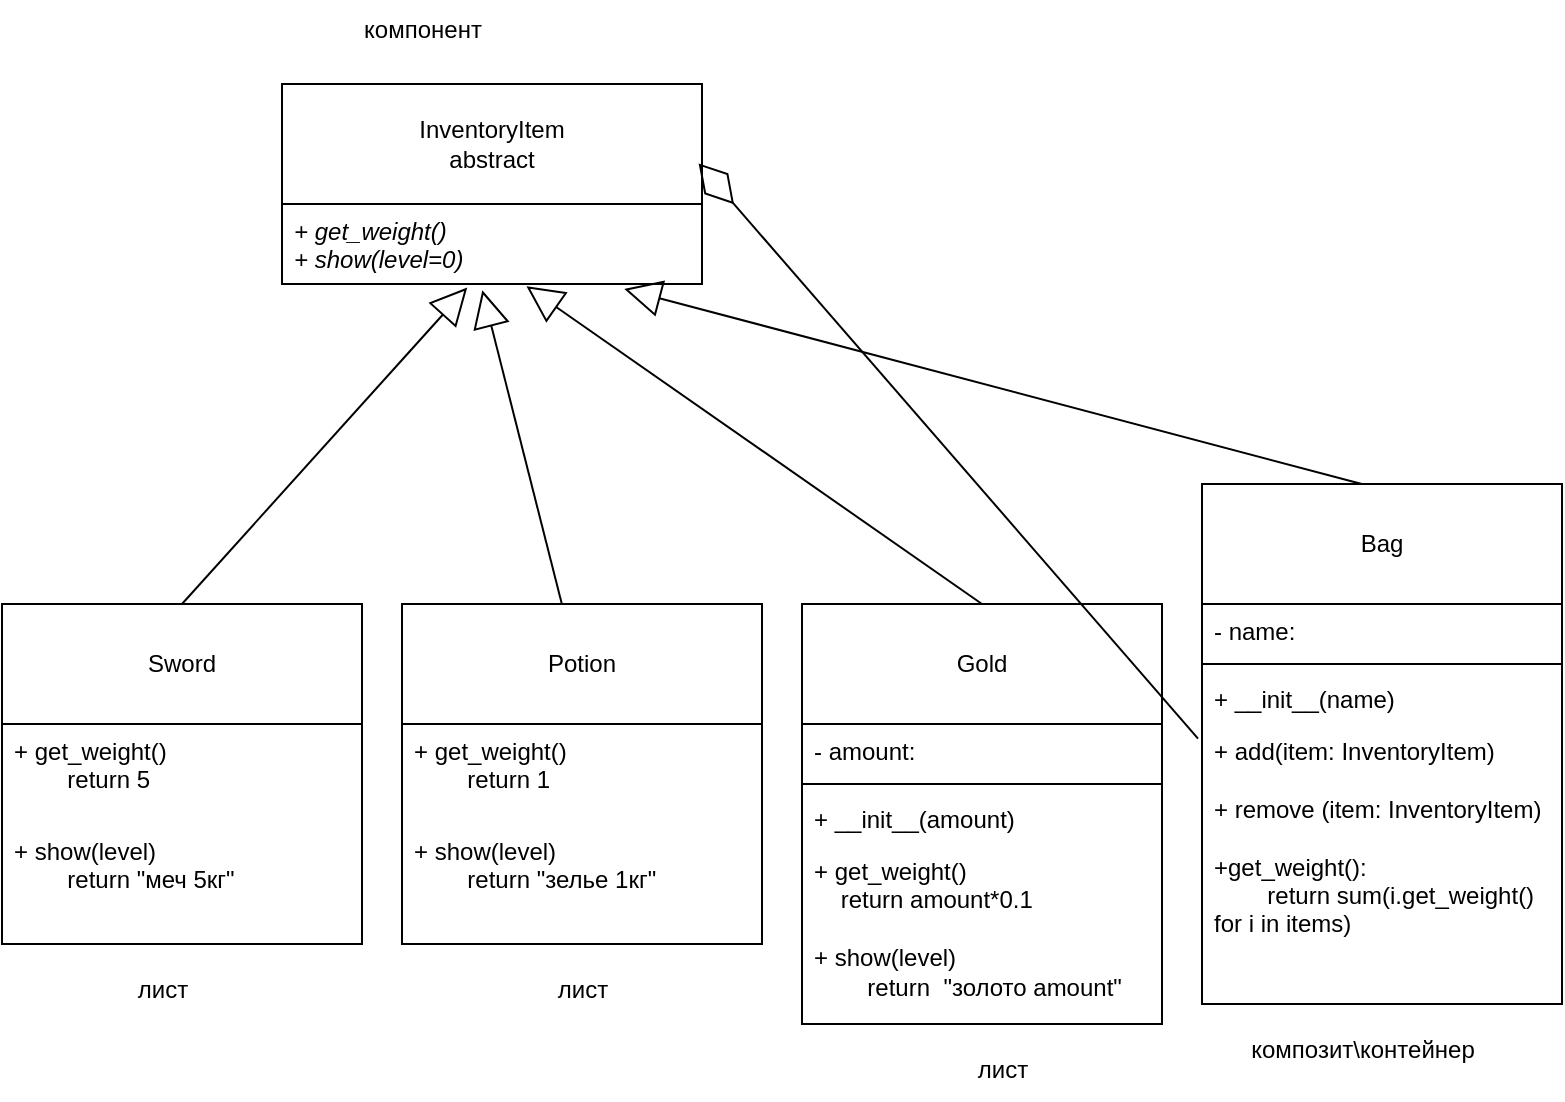 <mxfile version="28.1.2">
  <diagram name="Page-1" id="aV0Rdxmjq9Eto4TTWnD5">
    <mxGraphModel dx="874" dy="945" grid="1" gridSize="10" guides="1" tooltips="1" connect="1" arrows="1" fold="1" page="1" pageScale="1" pageWidth="850" pageHeight="1100" math="0" shadow="0">
      <root>
        <mxCell id="0" />
        <mxCell id="1" parent="0" />
        <mxCell id="NT1FDlse4rtqjYZZyedm-1" value="&lt;div&gt;InventoryItem&lt;/div&gt;&lt;div&gt;abstract&lt;/div&gt;" style="swimlane;fontStyle=0;childLayout=stackLayout;horizontal=1;startSize=60;fillColor=none;horizontalStack=0;resizeParent=1;resizeParentMax=0;resizeLast=0;collapsible=1;marginBottom=0;whiteSpace=wrap;html=1;" vertex="1" parent="1">
          <mxGeometry x="210" y="190" width="210" height="100" as="geometry" />
        </mxCell>
        <mxCell id="NT1FDlse4rtqjYZZyedm-2" value="&lt;div&gt;&lt;i&gt;+ get_weight()&lt;/i&gt;&lt;/div&gt;&lt;div&gt;&lt;i&gt;+ show(level=0)&lt;/i&gt;&lt;/div&gt;" style="text;strokeColor=none;fillColor=none;align=left;verticalAlign=top;spacingLeft=4;spacingRight=4;overflow=hidden;rotatable=0;points=[[0,0.5],[1,0.5]];portConstraint=eastwest;whiteSpace=wrap;html=1;" vertex="1" parent="NT1FDlse4rtqjYZZyedm-1">
          <mxGeometry y="60" width="210" height="40" as="geometry" />
        </mxCell>
        <mxCell id="NT1FDlse4rtqjYZZyedm-3" value="Sword" style="swimlane;fontStyle=0;childLayout=stackLayout;horizontal=1;startSize=60;fillColor=none;horizontalStack=0;resizeParent=1;resizeParentMax=0;resizeLast=0;collapsible=1;marginBottom=0;whiteSpace=wrap;html=1;" vertex="1" parent="1">
          <mxGeometry x="70" y="450" width="180" height="170" as="geometry" />
        </mxCell>
        <mxCell id="NT1FDlse4rtqjYZZyedm-6" value="&lt;div&gt;+ get_weight()&lt;/div&gt;&lt;div&gt;&lt;span style=&quot;white-space: pre;&quot;&gt;&#x9;&lt;/span&gt;return 5&lt;/div&gt;" style="text;strokeColor=none;fillColor=none;align=left;verticalAlign=top;spacingLeft=4;spacingRight=4;overflow=hidden;rotatable=0;points=[[0,0.5],[1,0.5]];portConstraint=eastwest;whiteSpace=wrap;html=1;" vertex="1" parent="NT1FDlse4rtqjYZZyedm-3">
          <mxGeometry y="60" width="180" height="50" as="geometry" />
        </mxCell>
        <mxCell id="NT1FDlse4rtqjYZZyedm-7" value="&lt;div&gt;+ show(level)&lt;/div&gt;&lt;div&gt;&lt;span style=&quot;white-space: pre;&quot;&gt;&#x9;&lt;/span&gt;return &quot;меч 5кг&quot;&lt;/div&gt;" style="text;strokeColor=none;fillColor=none;align=left;verticalAlign=top;spacingLeft=4;spacingRight=4;overflow=hidden;rotatable=0;points=[[0,0.5],[1,0.5]];portConstraint=eastwest;whiteSpace=wrap;html=1;" vertex="1" parent="NT1FDlse4rtqjYZZyedm-3">
          <mxGeometry y="110" width="180" height="60" as="geometry" />
        </mxCell>
        <mxCell id="NT1FDlse4rtqjYZZyedm-8" value="Potion" style="swimlane;fontStyle=0;childLayout=stackLayout;horizontal=1;startSize=60;fillColor=none;horizontalStack=0;resizeParent=1;resizeParentMax=0;resizeLast=0;collapsible=1;marginBottom=0;whiteSpace=wrap;html=1;" vertex="1" parent="1">
          <mxGeometry x="270" y="450" width="180" height="170" as="geometry" />
        </mxCell>
        <mxCell id="NT1FDlse4rtqjYZZyedm-9" value="&lt;div&gt;+ get_weight()&lt;/div&gt;&lt;div&gt;&lt;span style=&quot;white-space: pre;&quot;&gt;&#x9;&lt;/span&gt;return 1&lt;/div&gt;" style="text;strokeColor=none;fillColor=none;align=left;verticalAlign=top;spacingLeft=4;spacingRight=4;overflow=hidden;rotatable=0;points=[[0,0.5],[1,0.5]];portConstraint=eastwest;whiteSpace=wrap;html=1;" vertex="1" parent="NT1FDlse4rtqjYZZyedm-8">
          <mxGeometry y="60" width="180" height="50" as="geometry" />
        </mxCell>
        <mxCell id="NT1FDlse4rtqjYZZyedm-10" value="&lt;div&gt;+ show(level)&lt;/div&gt;&lt;div&gt;&lt;span style=&quot;white-space: pre;&quot;&gt;&#x9;&lt;/span&gt;return &quot;зелье 1кг&quot;&lt;/div&gt;" style="text;strokeColor=none;fillColor=none;align=left;verticalAlign=top;spacingLeft=4;spacingRight=4;overflow=hidden;rotatable=0;points=[[0,0.5],[1,0.5]];portConstraint=eastwest;whiteSpace=wrap;html=1;" vertex="1" parent="NT1FDlse4rtqjYZZyedm-8">
          <mxGeometry y="110" width="180" height="60" as="geometry" />
        </mxCell>
        <mxCell id="NT1FDlse4rtqjYZZyedm-14" value="&lt;div&gt;Gold&lt;/div&gt;" style="swimlane;fontStyle=0;childLayout=stackLayout;horizontal=1;startSize=60;fillColor=none;horizontalStack=0;resizeParent=1;resizeParentMax=0;resizeLast=0;collapsible=1;marginBottom=0;whiteSpace=wrap;html=1;" vertex="1" parent="1">
          <mxGeometry x="470" y="450" width="180" height="210" as="geometry" />
        </mxCell>
        <mxCell id="NT1FDlse4rtqjYZZyedm-15" value="- amount:&amp;nbsp;" style="text;strokeColor=none;fillColor=none;align=left;verticalAlign=top;spacingLeft=4;spacingRight=4;overflow=hidden;rotatable=0;points=[[0,0.5],[1,0.5]];portConstraint=eastwest;whiteSpace=wrap;html=1;" vertex="1" parent="NT1FDlse4rtqjYZZyedm-14">
          <mxGeometry y="60" width="180" height="26" as="geometry" />
        </mxCell>
        <mxCell id="NT1FDlse4rtqjYZZyedm-16" value="" style="line;strokeWidth=1;fillColor=none;align=left;verticalAlign=middle;spacingTop=-1;spacingLeft=3;spacingRight=3;rotatable=0;labelPosition=right;points=[];portConstraint=eastwest;strokeColor=inherit;" vertex="1" parent="NT1FDlse4rtqjYZZyedm-14">
          <mxGeometry y="86" width="180" height="8" as="geometry" />
        </mxCell>
        <mxCell id="NT1FDlse4rtqjYZZyedm-17" value="+ __init__(amount)" style="text;strokeColor=none;fillColor=none;align=left;verticalAlign=top;spacingLeft=4;spacingRight=4;overflow=hidden;rotatable=0;points=[[0,0.5],[1,0.5]];portConstraint=eastwest;whiteSpace=wrap;html=1;" vertex="1" parent="NT1FDlse4rtqjYZZyedm-14">
          <mxGeometry y="94" width="180" height="26" as="geometry" />
        </mxCell>
        <mxCell id="NT1FDlse4rtqjYZZyedm-18" value="&lt;div&gt;+ get_weight()&lt;/div&gt;&lt;div&gt;&lt;span style=&quot;white-space: pre;&quot;&gt;&lt;span style=&quot;white-space: pre;&quot;&gt;&amp;nbsp;&amp;nbsp;&amp;nbsp;&amp;nbsp;&lt;/span&gt;&lt;/span&gt;return amount*0.1&lt;/div&gt;&lt;div&gt;&lt;br&gt;&lt;/div&gt;&lt;div&gt;&lt;div&gt;+ show(level)&lt;/div&gt;&lt;div&gt;&lt;span style=&quot;white-space: pre;&quot;&gt;&#x9;&lt;/span&gt;return&amp;nbsp; &quot;золото amount&quot;&lt;/div&gt;&lt;br&gt;&lt;/div&gt;&lt;div&gt;&lt;br&gt;&lt;/div&gt;" style="text;strokeColor=none;fillColor=none;align=left;verticalAlign=top;spacingLeft=4;spacingRight=4;overflow=hidden;rotatable=0;points=[[0,0.5],[1,0.5]];portConstraint=eastwest;whiteSpace=wrap;html=1;" vertex="1" parent="NT1FDlse4rtqjYZZyedm-14">
          <mxGeometry y="120" width="180" height="90" as="geometry" />
        </mxCell>
        <mxCell id="NT1FDlse4rtqjYZZyedm-19" value="Bag" style="swimlane;fontStyle=0;childLayout=stackLayout;horizontal=1;startSize=60;fillColor=none;horizontalStack=0;resizeParent=1;resizeParentMax=0;resizeLast=0;collapsible=1;marginBottom=0;whiteSpace=wrap;html=1;" vertex="1" parent="1">
          <mxGeometry x="670" y="390" width="180" height="260" as="geometry" />
        </mxCell>
        <mxCell id="NT1FDlse4rtqjYZZyedm-20" value="- name:&amp;nbsp;" style="text;strokeColor=none;fillColor=none;align=left;verticalAlign=top;spacingLeft=4;spacingRight=4;overflow=hidden;rotatable=0;points=[[0,0.5],[1,0.5]];portConstraint=eastwest;whiteSpace=wrap;html=1;" vertex="1" parent="NT1FDlse4rtqjYZZyedm-19">
          <mxGeometry y="60" width="180" height="26" as="geometry" />
        </mxCell>
        <mxCell id="NT1FDlse4rtqjYZZyedm-21" value="" style="line;strokeWidth=1;fillColor=none;align=left;verticalAlign=middle;spacingTop=-1;spacingLeft=3;spacingRight=3;rotatable=0;labelPosition=right;points=[];portConstraint=eastwest;strokeColor=inherit;" vertex="1" parent="NT1FDlse4rtqjYZZyedm-19">
          <mxGeometry y="86" width="180" height="8" as="geometry" />
        </mxCell>
        <mxCell id="NT1FDlse4rtqjYZZyedm-22" value="+ __init__(name)" style="text;strokeColor=none;fillColor=none;align=left;verticalAlign=top;spacingLeft=4;spacingRight=4;overflow=hidden;rotatable=0;points=[[0,0.5],[1,0.5]];portConstraint=eastwest;whiteSpace=wrap;html=1;" vertex="1" parent="NT1FDlse4rtqjYZZyedm-19">
          <mxGeometry y="94" width="180" height="26" as="geometry" />
        </mxCell>
        <mxCell id="NT1FDlse4rtqjYZZyedm-23" value="+ add(item: InventoryItem)&lt;div&gt;&lt;br&gt;&lt;/div&gt;&lt;div&gt;&lt;div&gt;+ remove&amp;nbsp;(item: InventoryItem)&lt;/div&gt;&lt;/div&gt;&lt;div&gt;&lt;br&gt;&lt;/div&gt;&lt;div&gt;+get_weight():&lt;/div&gt;&lt;div&gt;&lt;span style=&quot;white-space: pre;&quot;&gt;&#x9;&lt;/span&gt;return&amp;nbsp;sum(i.get_weight() for i in items)&lt;/div&gt;&lt;div&gt;&lt;br&gt;&lt;/div&gt;&lt;div&gt;&lt;br&gt;&lt;/div&gt;" style="text;strokeColor=none;fillColor=none;align=left;verticalAlign=top;spacingLeft=4;spacingRight=4;overflow=hidden;rotatable=0;points=[[0,0.5],[1,0.5]];portConstraint=eastwest;whiteSpace=wrap;html=1;" vertex="1" parent="NT1FDlse4rtqjYZZyedm-19">
          <mxGeometry y="120" width="180" height="140" as="geometry" />
        </mxCell>
        <mxCell id="NT1FDlse4rtqjYZZyedm-26" value="" style="endArrow=block;endSize=16;endFill=0;html=1;rounded=0;entryX=0.441;entryY=1.045;entryDx=0;entryDy=0;entryPerimeter=0;exitX=0.5;exitY=0;exitDx=0;exitDy=0;" edge="1" parent="1" source="NT1FDlse4rtqjYZZyedm-3" target="NT1FDlse4rtqjYZZyedm-2">
          <mxGeometry width="160" relative="1" as="geometry">
            <mxPoint x="170" y="380" as="sourcePoint" />
            <mxPoint x="330" y="380" as="targetPoint" />
          </mxGeometry>
        </mxCell>
        <mxCell id="NT1FDlse4rtqjYZZyedm-27" value="" style="endArrow=block;endSize=16;endFill=0;html=1;rounded=0;entryX=0.477;entryY=1.079;entryDx=0;entryDy=0;entryPerimeter=0;exitX=0.444;exitY=0;exitDx=0;exitDy=0;exitPerimeter=0;" edge="1" parent="1" source="NT1FDlse4rtqjYZZyedm-8" target="NT1FDlse4rtqjYZZyedm-2">
          <mxGeometry width="160" relative="1" as="geometry">
            <mxPoint x="360" y="370" as="sourcePoint" />
            <mxPoint x="520" y="370" as="targetPoint" />
          </mxGeometry>
        </mxCell>
        <mxCell id="NT1FDlse4rtqjYZZyedm-28" value="" style="endArrow=block;endSize=16;endFill=0;html=1;rounded=0;entryX=0.582;entryY=1.028;entryDx=0;entryDy=0;entryPerimeter=0;exitX=0.5;exitY=0;exitDx=0;exitDy=0;" edge="1" parent="1" source="NT1FDlse4rtqjYZZyedm-14" target="NT1FDlse4rtqjYZZyedm-2">
          <mxGeometry width="160" relative="1" as="geometry">
            <mxPoint x="500" y="360" as="sourcePoint" />
            <mxPoint x="660" y="360" as="targetPoint" />
          </mxGeometry>
        </mxCell>
        <mxCell id="NT1FDlse4rtqjYZZyedm-29" value="" style="endArrow=block;endSize=16;endFill=0;html=1;rounded=0;entryX=0.815;entryY=1.062;entryDx=0;entryDy=0;entryPerimeter=0;exitX=0.444;exitY=0;exitDx=0;exitDy=0;exitPerimeter=0;" edge="1" parent="1" source="NT1FDlse4rtqjYZZyedm-19" target="NT1FDlse4rtqjYZZyedm-2">
          <mxGeometry width="160" relative="1" as="geometry">
            <mxPoint x="770" y="290" as="sourcePoint" />
            <mxPoint x="930" y="290" as="targetPoint" />
          </mxGeometry>
        </mxCell>
        <mxCell id="NT1FDlse4rtqjYZZyedm-30" value="" style="endArrow=diamondThin;endFill=0;endSize=24;html=1;rounded=0;entryX=0.992;entryY=0.397;entryDx=0;entryDy=0;entryPerimeter=0;exitX=-0.011;exitY=0.052;exitDx=0;exitDy=0;exitPerimeter=0;" edge="1" parent="1" source="NT1FDlse4rtqjYZZyedm-23" target="NT1FDlse4rtqjYZZyedm-1">
          <mxGeometry width="160" relative="1" as="geometry">
            <mxPoint x="360" y="400" as="sourcePoint" />
            <mxPoint x="520" y="400" as="targetPoint" />
          </mxGeometry>
        </mxCell>
        <mxCell id="NT1FDlse4rtqjYZZyedm-31" value="лист" style="text;html=1;align=center;verticalAlign=middle;resizable=0;points=[];autosize=1;strokeColor=none;fillColor=none;" vertex="1" parent="1">
          <mxGeometry x="125" y="628" width="50" height="30" as="geometry" />
        </mxCell>
        <mxCell id="NT1FDlse4rtqjYZZyedm-33" value="лист" style="text;html=1;align=center;verticalAlign=middle;resizable=0;points=[];autosize=1;strokeColor=none;fillColor=none;" vertex="1" parent="1">
          <mxGeometry x="335" y="628" width="50" height="30" as="geometry" />
        </mxCell>
        <mxCell id="NT1FDlse4rtqjYZZyedm-34" value="лист" style="text;html=1;align=center;verticalAlign=middle;resizable=0;points=[];autosize=1;strokeColor=none;fillColor=none;" vertex="1" parent="1">
          <mxGeometry x="545" y="668" width="50" height="30" as="geometry" />
        </mxCell>
        <mxCell id="NT1FDlse4rtqjYZZyedm-35" value="компонент" style="text;html=1;align=center;verticalAlign=middle;resizable=0;points=[];autosize=1;strokeColor=none;fillColor=none;" vertex="1" parent="1">
          <mxGeometry x="240" y="148" width="80" height="30" as="geometry" />
        </mxCell>
        <mxCell id="NT1FDlse4rtqjYZZyedm-36" value="&lt;div&gt;композит\контейнер&lt;/div&gt;" style="text;html=1;align=center;verticalAlign=middle;resizable=0;points=[];autosize=1;strokeColor=none;fillColor=none;" vertex="1" parent="1">
          <mxGeometry x="685" y="658" width="130" height="30" as="geometry" />
        </mxCell>
      </root>
    </mxGraphModel>
  </diagram>
</mxfile>

